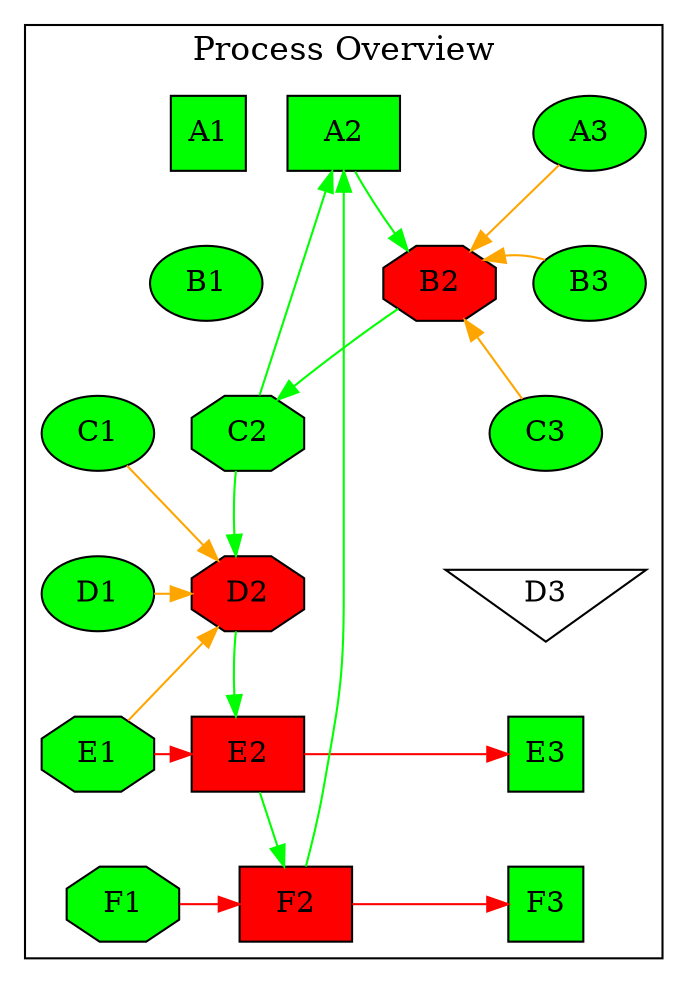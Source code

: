 digraph {

    a1 [label = "A1", style=filled, fillcolor="green", shape="square"]
    a2 [label = "A2", style=filled, fillcolor="green", shape="rectangle"]
    a3 [label = "A3", style=filled, fillcolor="green", shape="oval"]
    b1 [label = "B1", style=filled, fillcolor="green", shape="oval"]
    b2 [label = "B2", style=filled, fillcolor="red", shape="octagon"]
    b3 [label = "B3", style=filled, fillcolor="green", shape="oval"]
    c1 [label = "C1", style=filled, fillcolor="green", shape="oval"]
    c2 [label = "C2", style=filled, fillcolor="green", shape="octagon"]
    c3 [label = "C3", style=filled, fillcolor="green", shape="oval"]
    d1 [label = "D1", style=filled, fillcolor="green", shape="oval"]
    d2 [label = "D2", style=filled, fillcolor="red", shape="octagon"]
    d3 [label = "D3", fillcolor="green", shape="invtriangle"]
    e1 [label = "E1", style=filled, fillcolor="green", shape="octagon"]
    e2 [label = "E2", style=filled, fillcolor="red", shape="rectangle"]
    e3 [label = "E3", style=filled, fillcolor="green", shape="square"]
    f1 [label = "F1", style=filled, fillcolor="green", shape="octagon"]
    f2 [label = "F2", style=filled, fillcolor="red", shape="rectangle"]
    f3 [label = "F3", style=filled, fillcolor="green", shape="square"]

  subgraph cluster_0 {
    rankdir = TB;
    label = "Process Overview"
    fontsize = "16"

      subgraph cluster_gc_1 {
        label = "Grand-Child one";
         a1, a2, a3;
         edge[style = invis];
         a1 -> a2 -> a3
      }
    {
        rank=same;
        node[];
        a1, a2, a3
   }
    {
        rank=same;
        node[];
        b1, b2, b3
        edge[style = invis];
        b1 -> b2 -> b3
    }
    {
        rank=same;
        node[];
        c1, c2, c3
    }
    {
        rank=same;
        node[];
        d1, d2, d3
    }
    {
        rank=same;
        node[];
        e1, e2, e3
        edge[color = red, constraint = false];
        e1 -> e2 -> e3
    }
    {
        rank=same;
        node[];
        f1;f2;f3
        edge[color = red, constraint = false];
        f1 -> f2 -> f3
    }

    edge[color = green, weight = 100];
      a2->b2;
      b2->c2;
      c2->d2;
      c2->a2;
      d2->e2;
      e2->f2;
      f2->a2;

    edge[color = orange, weight = 1];
      a3->b2;
      b3->b2;
      c3->b2;
      c1->d2;
      d1->d2;
      e1->d2;


    edge[style=invis];
    node[group=left];
    a1 -> b1 -> c1 -> d1 -> e1;

    edge[style=invis, weight = 3];
    node[group=right];
    a2 -> b2 -> c2 -> d2 -> e2;


    edge[style=invis, weight = 3];
    node[group=right];
    a3 -> b3 -> c3 -> d3 -> e3 -> f3;

    }

}
